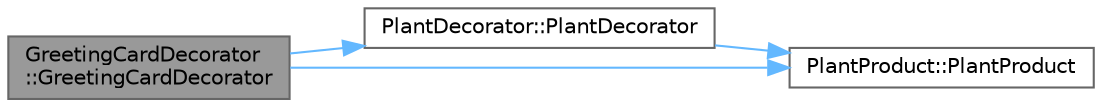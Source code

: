 digraph "GreetingCardDecorator::GreetingCardDecorator"
{
 // INTERACTIVE_SVG=YES
 // LATEX_PDF_SIZE
  bgcolor="transparent";
  edge [fontname=Helvetica,fontsize=10,labelfontname=Helvetica,labelfontsize=10];
  node [fontname=Helvetica,fontsize=10,shape=box,height=0.2,width=0.4];
  rankdir="LR";
  Node1 [id="Node000001",label="GreetingCardDecorator\l::GreetingCardDecorator",height=0.2,width=0.4,color="gray40", fillcolor="grey60", style="filled", fontcolor="black",tooltip="Constructor with customization parameters."];
  Node1 -> Node2 [id="edge1_Node000001_Node000002",color="steelblue1",style="solid",tooltip=" "];
  Node2 [id="Node000002",label="PlantDecorator::PlantDecorator",height=0.2,width=0.4,color="grey40", fillcolor="white", style="filled",URL="$class_plant_decorator.html#a89cf857e1c80a2093e7bcac328aaf52b",tooltip="Default constructor."];
  Node2 -> Node3 [id="edge2_Node000002_Node000003",color="steelblue1",style="solid",tooltip=" "];
  Node3 [id="Node000003",label="PlantProduct::PlantProduct",height=0.2,width=0.4,color="grey40", fillcolor="white", style="filled",URL="$class_plant_product.html#a8dfd0738fcd23d83349db2c8a4b7b745",tooltip="Default constructor."];
  Node1 -> Node3 [id="edge3_Node000001_Node000003",color="steelblue1",style="solid",tooltip=" "];
}
